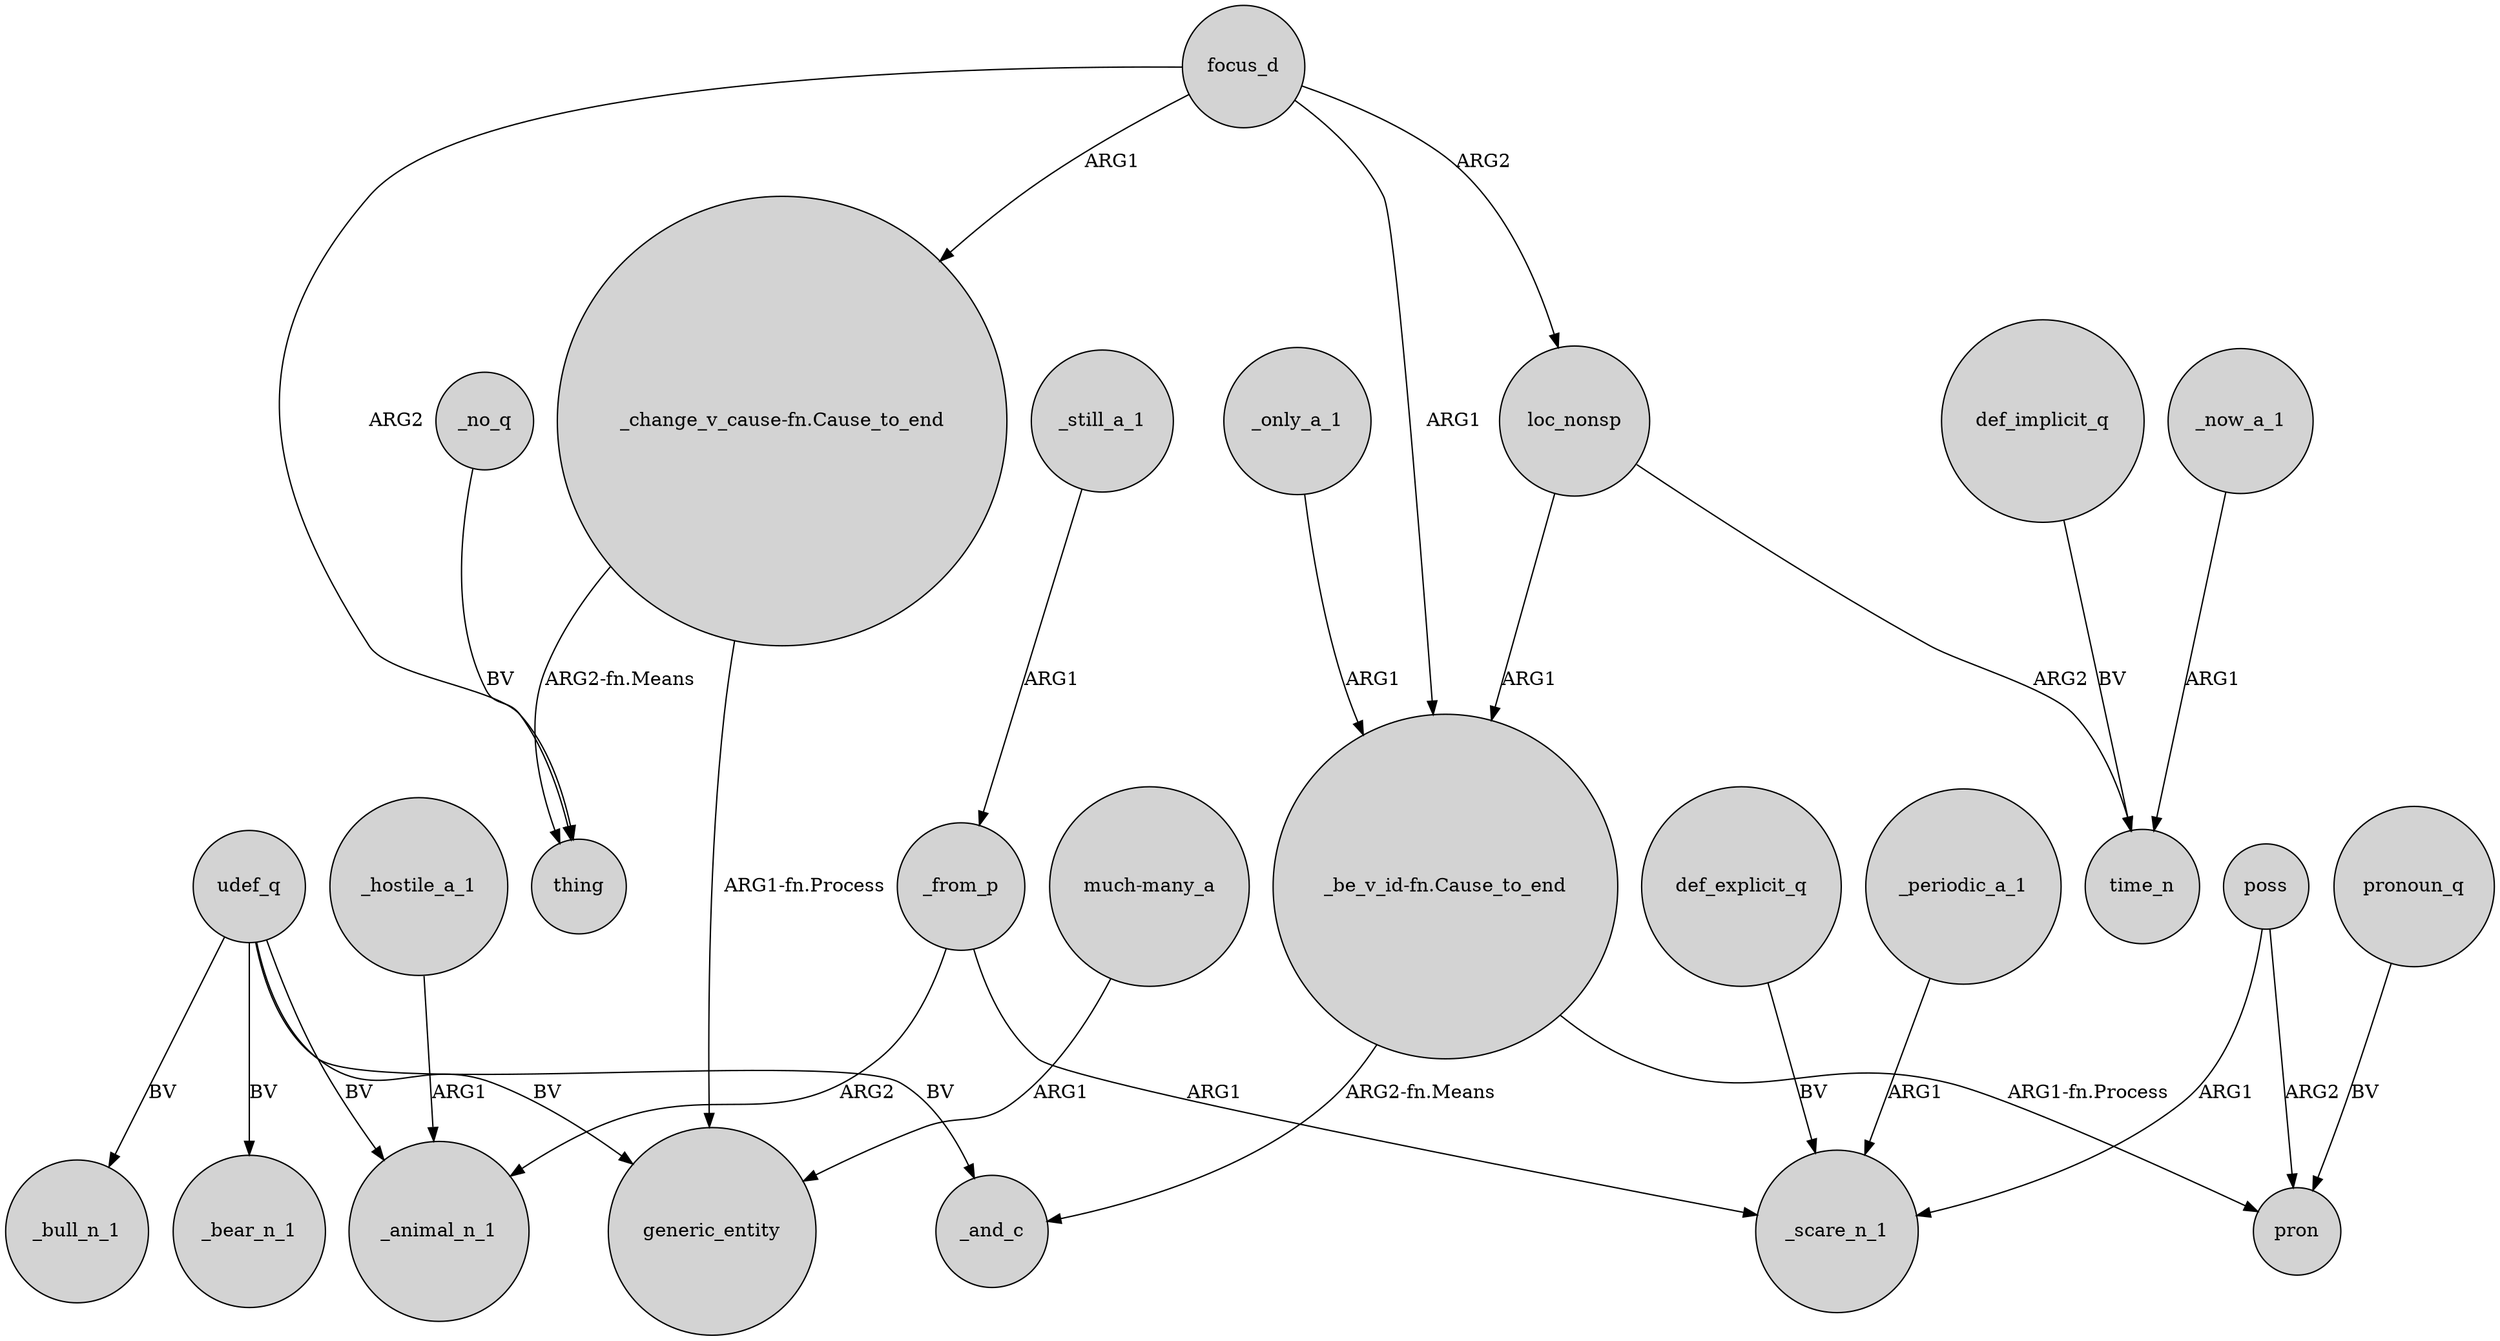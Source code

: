 digraph {
	node [shape=circle style=filled]
	focus_d -> "_be_v_id-fn.Cause_to_end" [label=ARG1]
	_still_a_1 -> _from_p [label=ARG1]
	def_explicit_q -> _scare_n_1 [label=BV]
	_periodic_a_1 -> _scare_n_1 [label=ARG1]
	udef_q -> _animal_n_1 [label=BV]
	_from_p -> _animal_n_1 [label=ARG2]
	focus_d -> thing [label=ARG2]
	focus_d -> loc_nonsp [label=ARG2]
	udef_q -> _and_c [label=BV]
	loc_nonsp -> "_be_v_id-fn.Cause_to_end" [label=ARG1]
	udef_q -> generic_entity [label=BV]
	_no_q -> thing [label=BV]
	_now_a_1 -> time_n [label=ARG1]
	udef_q -> _bull_n_1 [label=BV]
	pronoun_q -> pron [label=BV]
	"_be_v_id-fn.Cause_to_end" -> pron [label="ARG1-fn.Process"]
	poss -> pron [label=ARG2]
	"_change_v_cause-fn.Cause_to_end" -> thing [label="ARG2-fn.Means"]
	"much-many_a" -> generic_entity [label=ARG1]
	_only_a_1 -> "_be_v_id-fn.Cause_to_end" [label=ARG1]
	poss -> _scare_n_1 [label=ARG1]
	loc_nonsp -> time_n [label=ARG2]
	"_be_v_id-fn.Cause_to_end" -> _and_c [label="ARG2-fn.Means"]
	focus_d -> "_change_v_cause-fn.Cause_to_end" [label=ARG1]
	"_change_v_cause-fn.Cause_to_end" -> generic_entity [label="ARG1-fn.Process"]
	udef_q -> _bear_n_1 [label=BV]
	_hostile_a_1 -> _animal_n_1 [label=ARG1]
	def_implicit_q -> time_n [label=BV]
	_from_p -> _scare_n_1 [label=ARG1]
}
